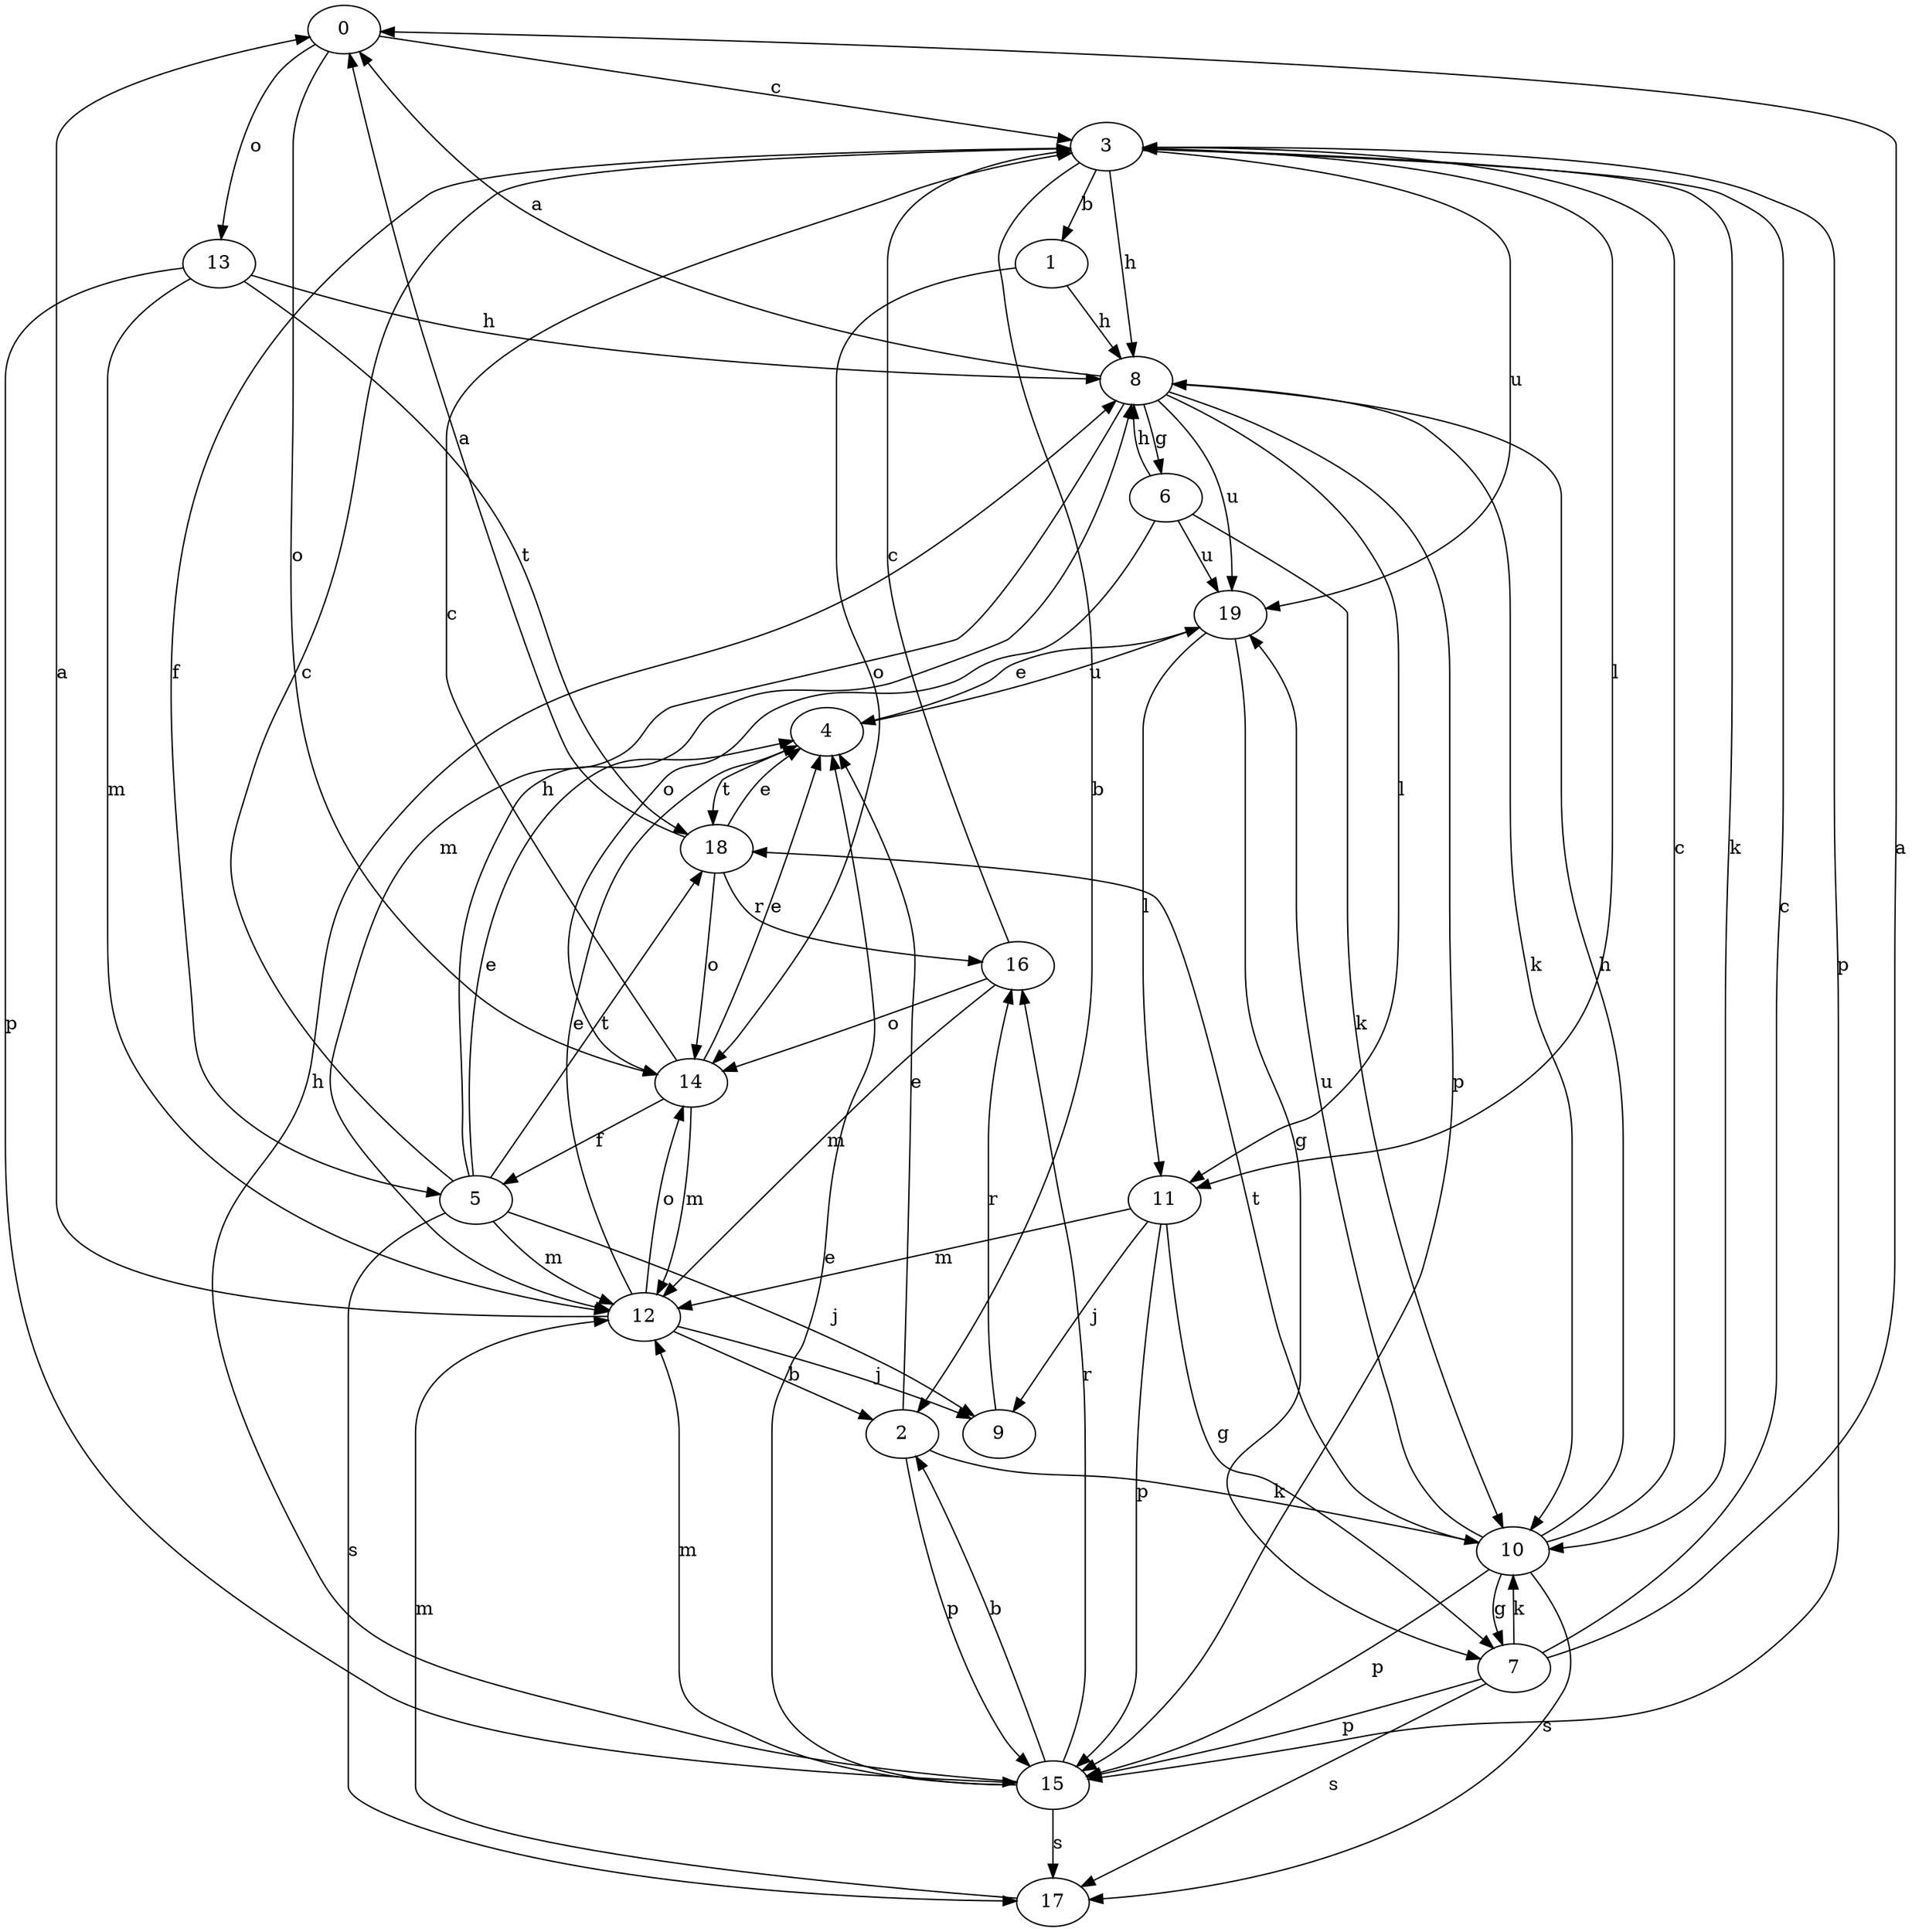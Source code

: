 strict digraph  {
0;
1;
2;
3;
4;
5;
6;
7;
8;
9;
10;
11;
12;
13;
14;
15;
16;
17;
18;
19;
0 -> 3  [label=c];
0 -> 13  [label=o];
0 -> 14  [label=o];
1 -> 8  [label=h];
1 -> 14  [label=o];
2 -> 4  [label=e];
2 -> 10  [label=k];
2 -> 15  [label=p];
3 -> 1  [label=b];
3 -> 2  [label=b];
3 -> 5  [label=f];
3 -> 8  [label=h];
3 -> 10  [label=k];
3 -> 11  [label=l];
3 -> 15  [label=p];
3 -> 19  [label=u];
4 -> 18  [label=t];
4 -> 19  [label=u];
5 -> 3  [label=c];
5 -> 4  [label=e];
5 -> 8  [label=h];
5 -> 9  [label=j];
5 -> 12  [label=m];
5 -> 17  [label=s];
5 -> 18  [label=t];
6 -> 8  [label=h];
6 -> 10  [label=k];
6 -> 14  [label=o];
6 -> 19  [label=u];
7 -> 0  [label=a];
7 -> 3  [label=c];
7 -> 10  [label=k];
7 -> 15  [label=p];
7 -> 17  [label=s];
8 -> 0  [label=a];
8 -> 6  [label=g];
8 -> 10  [label=k];
8 -> 11  [label=l];
8 -> 12  [label=m];
8 -> 15  [label=p];
8 -> 19  [label=u];
9 -> 16  [label=r];
10 -> 3  [label=c];
10 -> 7  [label=g];
10 -> 8  [label=h];
10 -> 15  [label=p];
10 -> 17  [label=s];
10 -> 18  [label=t];
10 -> 19  [label=u];
11 -> 7  [label=g];
11 -> 9  [label=j];
11 -> 12  [label=m];
11 -> 15  [label=p];
12 -> 0  [label=a];
12 -> 2  [label=b];
12 -> 4  [label=e];
12 -> 9  [label=j];
12 -> 14  [label=o];
13 -> 8  [label=h];
13 -> 12  [label=m];
13 -> 15  [label=p];
13 -> 18  [label=t];
14 -> 3  [label=c];
14 -> 4  [label=e];
14 -> 5  [label=f];
14 -> 12  [label=m];
15 -> 2  [label=b];
15 -> 4  [label=e];
15 -> 8  [label=h];
15 -> 12  [label=m];
15 -> 16  [label=r];
15 -> 17  [label=s];
16 -> 3  [label=c];
16 -> 12  [label=m];
16 -> 14  [label=o];
17 -> 12  [label=m];
18 -> 0  [label=a];
18 -> 4  [label=e];
18 -> 14  [label=o];
18 -> 16  [label=r];
19 -> 4  [label=e];
19 -> 7  [label=g];
19 -> 11  [label=l];
}

